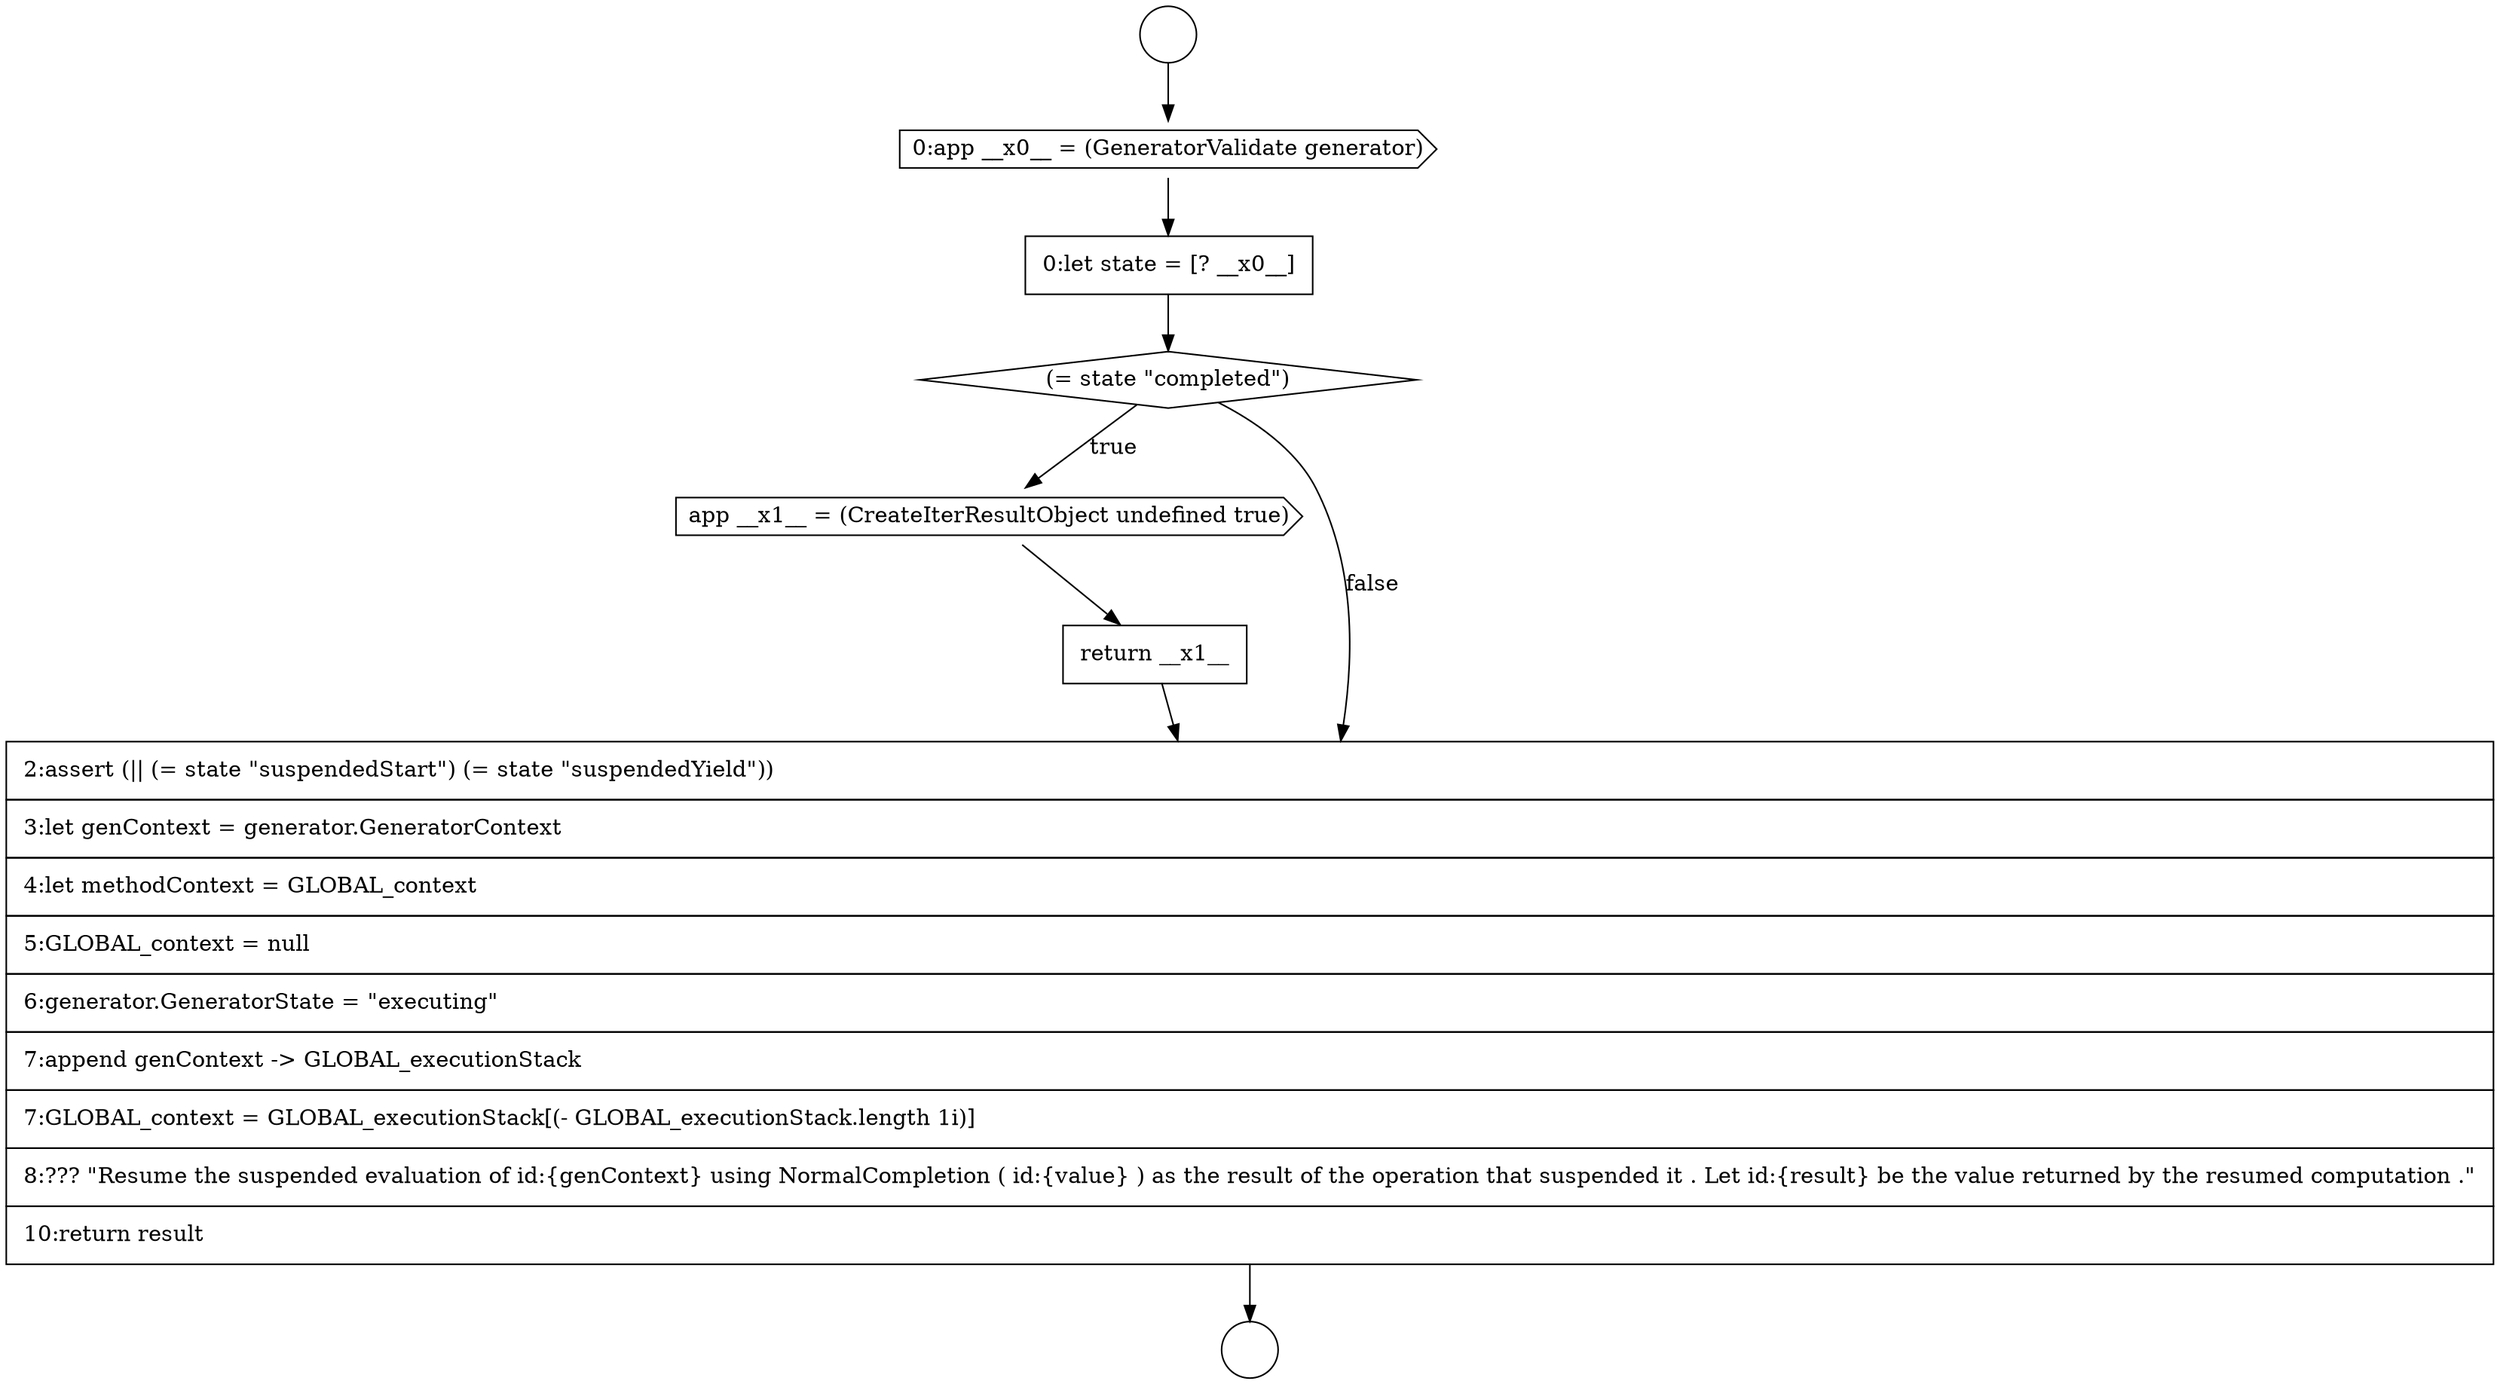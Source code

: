 digraph {
  node0 [shape=circle label=" " color="black" fillcolor="white" style=filled]
  node5 [shape=cds, label=<<font color="black">app __x1__ = (CreateIterResultObject undefined true)</font>> color="black" fillcolor="white" style=filled]
  node1 [shape=circle label=" " color="black" fillcolor="white" style=filled]
  node6 [shape=none, margin=0, label=<<font color="black">
    <table border="0" cellborder="1" cellspacing="0" cellpadding="10">
      <tr><td align="left">return __x1__</td></tr>
    </table>
  </font>> color="black" fillcolor="white" style=filled]
  node2 [shape=cds, label=<<font color="black">0:app __x0__ = (GeneratorValidate generator)</font>> color="black" fillcolor="white" style=filled]
  node7 [shape=none, margin=0, label=<<font color="black">
    <table border="0" cellborder="1" cellspacing="0" cellpadding="10">
      <tr><td align="left">2:assert (|| (= state &quot;suspendedStart&quot;) (= state &quot;suspendedYield&quot;))</td></tr>
      <tr><td align="left">3:let genContext = generator.GeneratorContext</td></tr>
      <tr><td align="left">4:let methodContext = GLOBAL_context</td></tr>
      <tr><td align="left">5:GLOBAL_context = null</td></tr>
      <tr><td align="left">6:generator.GeneratorState = &quot;executing&quot;</td></tr>
      <tr><td align="left">7:append genContext -&gt; GLOBAL_executionStack</td></tr>
      <tr><td align="left">7:GLOBAL_context = GLOBAL_executionStack[(- GLOBAL_executionStack.length 1i)]</td></tr>
      <tr><td align="left">8:??? &quot;Resume the suspended evaluation of id:{genContext} using NormalCompletion ( id:{value} ) as the result of the operation that suspended it . Let id:{result} be the value returned by the resumed computation .&quot;</td></tr>
      <tr><td align="left">10:return result</td></tr>
    </table>
  </font>> color="black" fillcolor="white" style=filled]
  node3 [shape=none, margin=0, label=<<font color="black">
    <table border="0" cellborder="1" cellspacing="0" cellpadding="10">
      <tr><td align="left">0:let state = [? __x0__]</td></tr>
    </table>
  </font>> color="black" fillcolor="white" style=filled]
  node4 [shape=diamond, label=<<font color="black">(= state &quot;completed&quot;)</font>> color="black" fillcolor="white" style=filled]
  node2 -> node3 [ color="black"]
  node4 -> node5 [label=<<font color="black">true</font>> color="black"]
  node4 -> node7 [label=<<font color="black">false</font>> color="black"]
  node0 -> node2 [ color="black"]
  node5 -> node6 [ color="black"]
  node3 -> node4 [ color="black"]
  node7 -> node1 [ color="black"]
  node6 -> node7 [ color="black"]
}
